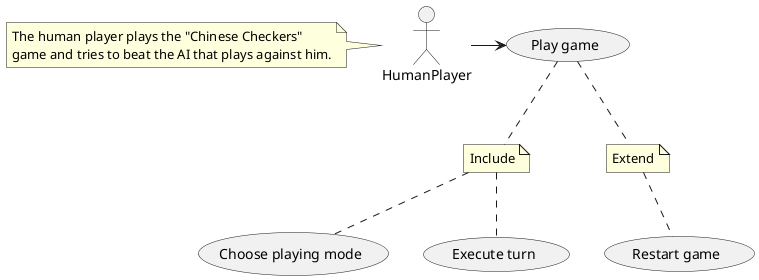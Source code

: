 @startuml
'https://plantuml.com/use-case-diagram

HumanPlayer -> (Play game)

note left of (HumanPlayer)
The human player plays the "Chinese Checkers"
game and tries to beat the AI that plays against him.
end note

note "Include" as includeN
note "Extend" as extendN

(Play game) .. includeN
(Play game) .. extendN
includeN .. (Choose playing mode)
extendN .. (Restart game)
includeN .. (Execute turn)
@enduml